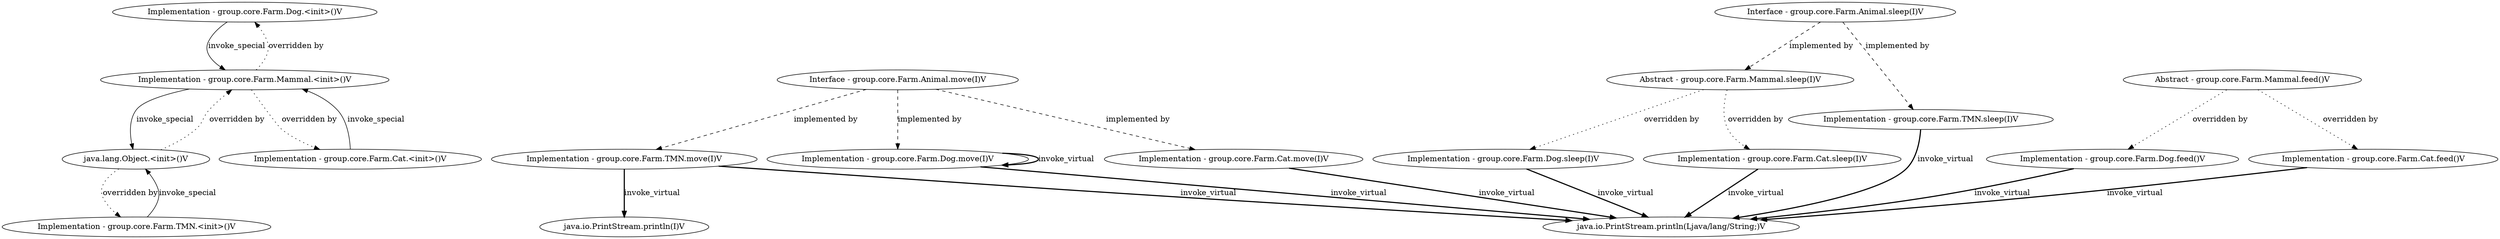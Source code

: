 strict digraph G {
  overlap=false;
  ranksep=1;
  "group.core.Farm.Dog.<init>()V" [ label="Implementation - group.core.Farm.Dog.<init>()V" type="Implementation" ];
  "group.core.Farm.Mammal.<init>()V" [ label="Implementation - group.core.Farm.Mammal.<init>()V" type="Implementation" ];
  "group.core.Farm.Dog.feed()V" [ label="Implementation - group.core.Farm.Dog.feed()V" type="Implementation" ];
  "group.core.Farm.Mammal.feed()V" [ label="Abstract - group.core.Farm.Mammal.feed()V" type="Abstract" ];
  "group.core.Farm.Dog.move(I)V" [ label="Implementation - group.core.Farm.Dog.move(I)V" type="Implementation" ];
  "group.core.Farm.Animal.move(I)V" [ label="Interface - group.core.Farm.Animal.move(I)V" type="Interface" ];
  "group.core.Farm.Dog.sleep(I)V" [ label="Implementation - group.core.Farm.Dog.sleep(I)V" type="Implementation" ];
  "group.core.Farm.Mammal.sleep(I)V" [ label="Abstract - group.core.Farm.Mammal.sleep(I)V" type="Abstract" ];
  "group.core.Farm.TMN.<init>()V" [ label="Implementation - group.core.Farm.TMN.<init>()V" type="Implementation" ];
  "java.lang.Object.<init>()V" [ label="java.lang.Object.<init>()V" ];
  "group.core.Farm.TMN.move(I)V" [ label="Implementation - group.core.Farm.TMN.move(I)V" type="Implementation" ];
  "group.core.Farm.TMN.sleep(I)V" [ label="Implementation - group.core.Farm.TMN.sleep(I)V" type="Implementation" ];
  "group.core.Farm.Animal.sleep(I)V" [ label="Interface - group.core.Farm.Animal.sleep(I)V" type="Interface" ];
  "group.core.Farm.Cat.<init>()V" [ label="Implementation - group.core.Farm.Cat.<init>()V" type="Implementation" ];
  "group.core.Farm.Cat.feed()V" [ label="Implementation - group.core.Farm.Cat.feed()V" type="Implementation" ];
  "group.core.Farm.Cat.move(I)V" [ label="Implementation - group.core.Farm.Cat.move(I)V" type="Implementation" ];
  "group.core.Farm.Cat.sleep(I)V" [ label="Implementation - group.core.Farm.Cat.sleep(I)V" type="Implementation" ];
  "java.io.PrintStream.println(Ljava/lang/String;)V" [ label="java.io.PrintStream.println(Ljava/lang/String;)V" ];
  "java.lang.Object.<init>()V" [ label="java.lang.Object.<init>()V" ];
  "java.io.PrintStream.println(I)V" [ label="java.io.PrintStream.println(I)V" ];
  "group.core.Farm.Mammal.<init>()V" -> "group.core.Farm.Dog.<init>()V" [ label="overridden by" style="dotted" ];
  "group.core.Farm.Mammal.feed()V" -> "group.core.Farm.Dog.feed()V" [ label="overridden by" style="dotted" ];
  "group.core.Farm.Animal.move(I)V" -> "group.core.Farm.Dog.move(I)V" [ label="implemented by" style="dashed" ];
  "group.core.Farm.Mammal.sleep(I)V" -> "group.core.Farm.Dog.sleep(I)V" [ label="overridden by" style="dotted" ];
  "java.lang.Object.<init>()V" -> "group.core.Farm.TMN.<init>()V" [ label="overridden by" style="dotted" ];
  "group.core.Farm.Animal.move(I)V" -> "group.core.Farm.TMN.move(I)V" [ label="implemented by" style="dashed" ];
  "group.core.Farm.Animal.sleep(I)V" -> "group.core.Farm.TMN.sleep(I)V" [ label="implemented by" style="dashed" ];
  "java.lang.Object.<init>()V" -> "group.core.Farm.Mammal.<init>()V" [ label="overridden by" style="dotted" ];
  "group.core.Farm.Animal.sleep(I)V" -> "group.core.Farm.Mammal.sleep(I)V" [ label="implemented by" style="dashed" ];
  "group.core.Farm.Mammal.<init>()V" -> "group.core.Farm.Cat.<init>()V" [ label="overridden by" style="dotted" ];
  "group.core.Farm.Mammal.feed()V" -> "group.core.Farm.Cat.feed()V" [ label="overridden by" style="dotted" ];
  "group.core.Farm.Animal.move(I)V" -> "group.core.Farm.Cat.move(I)V" [ label="implemented by" style="dashed" ];
  "group.core.Farm.Mammal.sleep(I)V" -> "group.core.Farm.Cat.sleep(I)V" [ label="overridden by" style="dotted" ];
  "group.core.Farm.Cat.<init>()V" -> "group.core.Farm.Mammal.<init>()V" [ label="invoke_special" ];
  "group.core.Farm.Cat.feed()V" -> "java.io.PrintStream.println(Ljava/lang/String;)V" [ label="invoke_virtual" style="bold" ];
  "group.core.Farm.Cat.move(I)V" -> "java.io.PrintStream.println(Ljava/lang/String;)V" [ label="invoke_virtual" style="bold" ];
  "group.core.Farm.Cat.sleep(I)V" -> "java.io.PrintStream.println(Ljava/lang/String;)V" [ label="invoke_virtual" style="bold" ];
  "group.core.Farm.Mammal.<init>()V" -> "java.lang.Object.<init>()V" [ label="invoke_special" ];
  "group.core.Farm.Dog.<init>()V" -> "group.core.Farm.Mammal.<init>()V" [ label="invoke_special" ];
  "group.core.Farm.Dog.feed()V" -> "java.io.PrintStream.println(Ljava/lang/String;)V" [ label="invoke_virtual" style="bold" ];
  "group.core.Farm.Dog.move(I)V" -> "java.io.PrintStream.println(Ljava/lang/String;)V" [ label="invoke_virtual" style="bold" ];
  "group.core.Farm.Dog.move(I)V" -> "group.core.Farm.Dog.move(I)V" [ label="invoke_virtual" style="bold" ];
  "group.core.Farm.Dog.sleep(I)V" -> "java.io.PrintStream.println(Ljava/lang/String;)V" [ label="invoke_virtual" style="bold" ];
  "group.core.Farm.TMN.<init>()V" -> "java.lang.Object.<init>()V" [ label="invoke_special" ];
  "group.core.Farm.TMN.move(I)V" -> "java.io.PrintStream.println(Ljava/lang/String;)V" [ label="invoke_virtual" style="bold" ];
  "group.core.Farm.TMN.move(I)V" -> "java.io.PrintStream.println(I)V" [ label="invoke_virtual" style="bold" ];
  "group.core.Farm.TMN.sleep(I)V" -> "java.io.PrintStream.println(Ljava/lang/String;)V" [ label="invoke_virtual" style="bold" ];
}